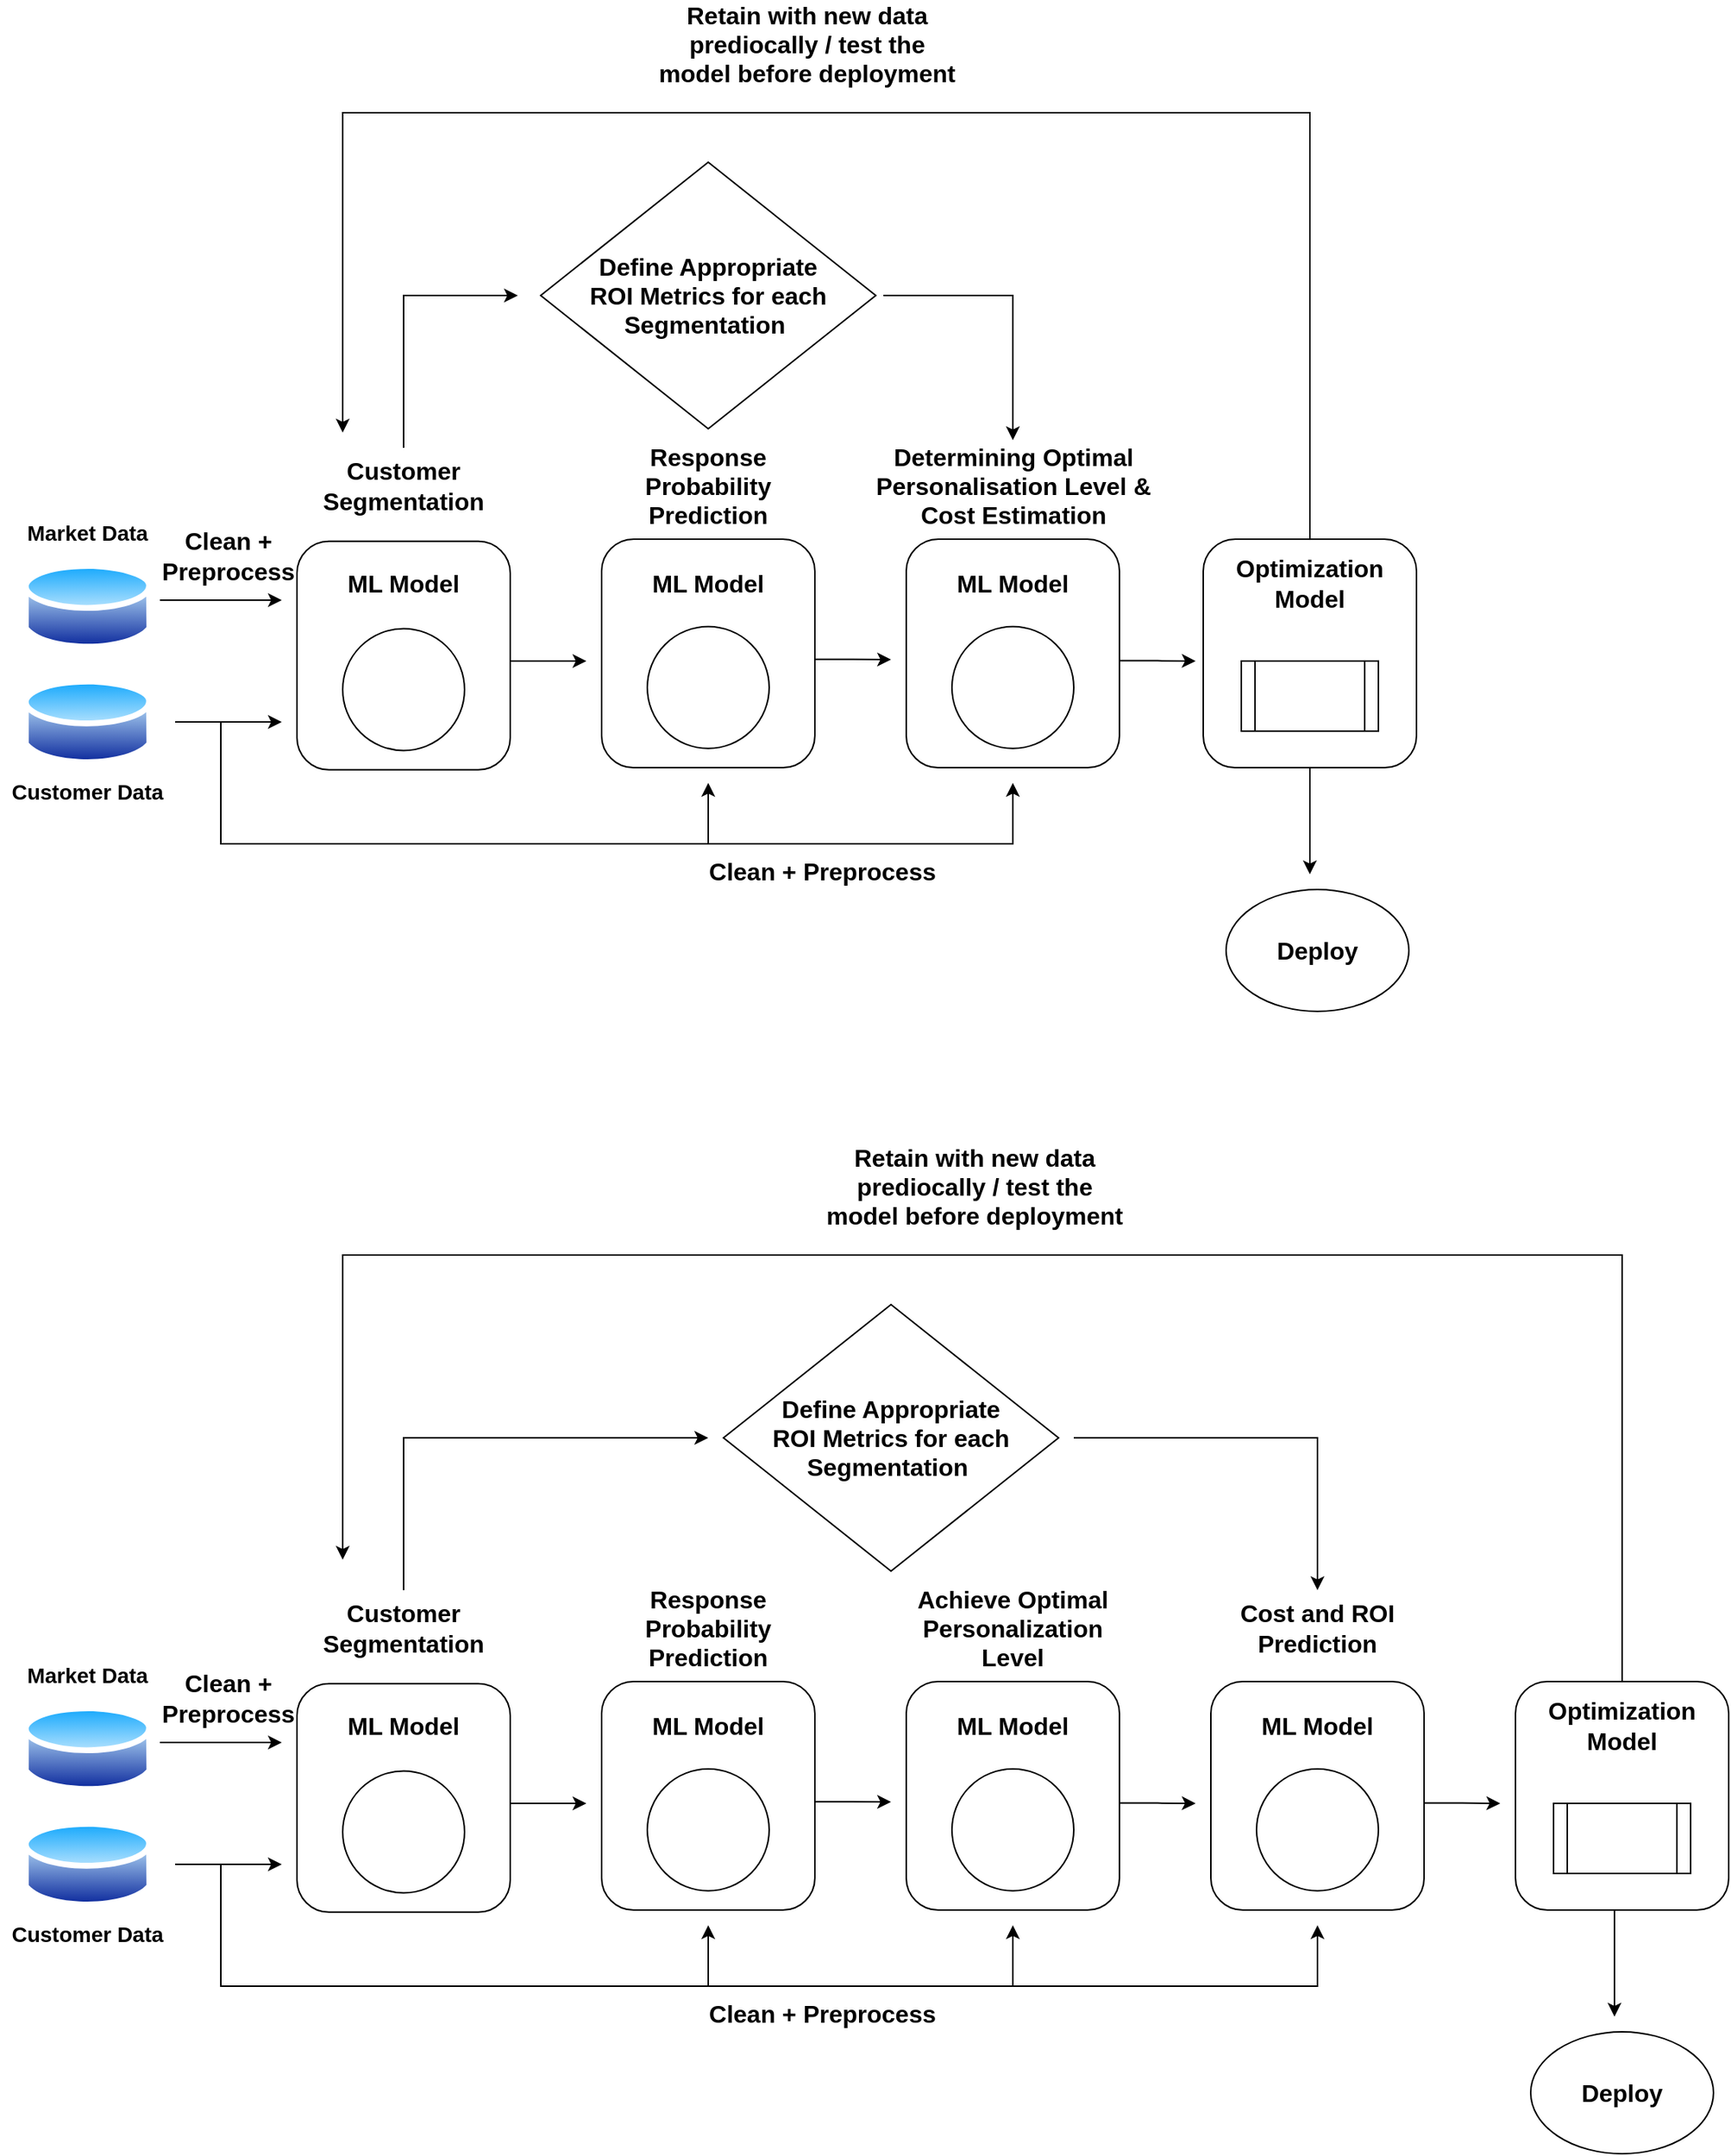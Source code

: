 <mxfile version="26.1.1">
  <diagram name="Page-1" id="qCMlR8g_XrH_YXfJJpCa">
    <mxGraphModel dx="1313" dy="653" grid="1" gridSize="10" guides="1" tooltips="1" connect="1" arrows="1" fold="1" page="1" pageScale="1" pageWidth="850" pageHeight="1100" math="0" shadow="0">
      <root>
        <mxCell id="0" />
        <mxCell id="1" parent="0" />
        <mxCell id="LjDfVRl0ufvT3sGH3APk-40" value="&lt;b&gt;&lt;font style=&quot;font-size: 14px;&quot;&gt;Customer Data&lt;/font&gt;&lt;/b&gt;" style="text;strokeColor=none;align=center;fillColor=none;html=1;verticalAlign=middle;whiteSpace=wrap;rounded=0;" vertex="1" parent="1">
          <mxGeometry x="70" y="690" width="115" height="52.63" as="geometry" />
        </mxCell>
        <mxCell id="LjDfVRl0ufvT3sGH3APk-44" value="" style="endArrow=classic;html=1;rounded=0;" edge="1" parent="1">
          <mxGeometry width="50" height="50" relative="1" as="geometry">
            <mxPoint x="185" y="670" as="sourcePoint" />
            <mxPoint x="255" y="670" as="targetPoint" />
          </mxGeometry>
        </mxCell>
        <mxCell id="LjDfVRl0ufvT3sGH3APk-56" value="" style="endArrow=classic;html=1;rounded=0;exitX=0.524;exitY=-0.002;exitDx=0;exitDy=0;exitPerimeter=0;" edge="1" parent="1" source="LjDfVRl0ufvT3sGH3APk-41">
          <mxGeometry width="50" height="50" relative="1" as="geometry">
            <mxPoint x="405" y="627.81" as="sourcePoint" />
            <mxPoint x="455" y="630" as="targetPoint" />
          </mxGeometry>
        </mxCell>
        <mxCell id="LjDfVRl0ufvT3sGH3APk-57" value="" style="endArrow=classic;html=1;rounded=0;" edge="1" parent="1">
          <mxGeometry width="50" height="50" relative="1" as="geometry">
            <mxPoint x="215" y="670" as="sourcePoint" />
            <mxPoint x="535" y="710" as="targetPoint" />
            <Array as="points">
              <mxPoint x="215" y="750" />
              <mxPoint x="535" y="750" />
            </Array>
          </mxGeometry>
        </mxCell>
        <mxCell id="LjDfVRl0ufvT3sGH3APk-64" value="" style="group" vertex="1" connectable="0" parent="1">
          <mxGeometry x="665" y="550" width="140" height="150" as="geometry" />
        </mxCell>
        <mxCell id="LjDfVRl0ufvT3sGH3APk-84" style="edgeStyle=orthogonalEdgeStyle;rounded=0;orthogonalLoop=1;jettySize=auto;html=1;exitX=0.532;exitY=0.004;exitDx=0;exitDy=0;exitPerimeter=0;" edge="1" parent="LjDfVRl0ufvT3sGH3APk-64" source="LjDfVRl0ufvT3sGH3APk-65">
          <mxGeometry relative="1" as="geometry">
            <mxPoint x="190" y="80" as="targetPoint" />
          </mxGeometry>
        </mxCell>
        <mxCell id="LjDfVRl0ufvT3sGH3APk-65" value="" style="rounded=1;whiteSpace=wrap;html=1;direction=south;" vertex="1" parent="LjDfVRl0ufvT3sGH3APk-64">
          <mxGeometry width="140" height="150" as="geometry" />
        </mxCell>
        <mxCell id="LjDfVRl0ufvT3sGH3APk-66" value="" style="ellipse;whiteSpace=wrap;html=1;aspect=fixed;container=1;" vertex="1" parent="LjDfVRl0ufvT3sGH3APk-64">
          <mxGeometry x="30" y="57.37" width="80" height="80" as="geometry">
            <mxRectangle x="30" y="57.37" width="50" height="40" as="alternateBounds" />
          </mxGeometry>
        </mxCell>
        <mxCell id="LjDfVRl0ufvT3sGH3APk-74" value="&lt;font style=&quot;font-size: 16px;&quot;&gt;&lt;b&gt;ML Model&lt;/b&gt;&lt;/font&gt;" style="text;strokeColor=none;align=center;fillColor=none;html=1;verticalAlign=middle;whiteSpace=wrap;rounded=0;" vertex="1" parent="LjDfVRl0ufvT3sGH3APk-64">
          <mxGeometry x="20" y="10" width="100" height="38.63" as="geometry" />
        </mxCell>
        <mxCell id="LjDfVRl0ufvT3sGH3APk-68" value="&lt;span style=&quot;font-size: 16px;&quot;&gt;&lt;b&gt;Determining Optimal Personalisation Level &amp;amp; Cost Estimation&lt;/b&gt;&lt;/span&gt;" style="text;strokeColor=none;align=center;fillColor=none;html=1;verticalAlign=middle;whiteSpace=wrap;rounded=0;" vertex="1" parent="1">
          <mxGeometry x="637.5" y="485" width="195" height="60" as="geometry" />
        </mxCell>
        <mxCell id="LjDfVRl0ufvT3sGH3APk-63" value="&lt;b&gt;&lt;font style=&quot;font-size: 16px;&quot;&gt;Response Probability Prediction&lt;/font&gt;&lt;/b&gt;" style="text;strokeColor=none;align=center;fillColor=none;html=1;verticalAlign=middle;whiteSpace=wrap;rounded=0;" vertex="1" parent="1">
          <mxGeometry x="465" y="490" width="140" height="50" as="geometry" />
        </mxCell>
        <mxCell id="LjDfVRl0ufvT3sGH3APk-45" value="&lt;b&gt;&lt;font style=&quot;font-size: 16px;&quot;&gt;Customer Segmentation&lt;/font&gt;&lt;/b&gt;" style="text;strokeColor=none;align=center;fillColor=none;html=1;verticalAlign=middle;whiteSpace=wrap;rounded=0;" vertex="1" parent="1">
          <mxGeometry x="265" y="490" width="140" height="50" as="geometry" />
        </mxCell>
        <mxCell id="LjDfVRl0ufvT3sGH3APk-70" value="" style="group" vertex="1" connectable="0" parent="1">
          <mxGeometry x="465" y="550" width="140" height="150" as="geometry" />
        </mxCell>
        <mxCell id="LjDfVRl0ufvT3sGH3APk-77" style="edgeStyle=orthogonalEdgeStyle;rounded=0;orthogonalLoop=1;jettySize=auto;html=1;exitX=0.526;exitY=-0.003;exitDx=0;exitDy=0;exitPerimeter=0;" edge="1" parent="LjDfVRl0ufvT3sGH3APk-70" source="LjDfVRl0ufvT3sGH3APk-61">
          <mxGeometry relative="1" as="geometry">
            <mxPoint x="190" y="79" as="targetPoint" />
          </mxGeometry>
        </mxCell>
        <mxCell id="LjDfVRl0ufvT3sGH3APk-61" value="" style="rounded=1;whiteSpace=wrap;html=1;direction=south;" vertex="1" parent="LjDfVRl0ufvT3sGH3APk-70">
          <mxGeometry width="140" height="150" as="geometry" />
        </mxCell>
        <mxCell id="LjDfVRl0ufvT3sGH3APk-75" value="" style="group" vertex="1" connectable="0" parent="LjDfVRl0ufvT3sGH3APk-70">
          <mxGeometry x="20" y="10" width="100" height="127.37" as="geometry" />
        </mxCell>
        <mxCell id="LjDfVRl0ufvT3sGH3APk-62" value="" style="ellipse;whiteSpace=wrap;html=1;aspect=fixed;" vertex="1" parent="LjDfVRl0ufvT3sGH3APk-75">
          <mxGeometry x="10" y="47.37" width="80" height="80" as="geometry" />
        </mxCell>
        <mxCell id="LjDfVRl0ufvT3sGH3APk-73" value="&lt;font style=&quot;font-size: 16px;&quot;&gt;&lt;b&gt;ML Model&lt;/b&gt;&lt;/font&gt;" style="text;strokeColor=none;align=center;fillColor=none;html=1;verticalAlign=middle;whiteSpace=wrap;rounded=0;" vertex="1" parent="LjDfVRl0ufvT3sGH3APk-75">
          <mxGeometry width="100" height="38.63" as="geometry" />
        </mxCell>
        <mxCell id="LjDfVRl0ufvT3sGH3APk-72" value="" style="group" vertex="1" connectable="0" parent="1">
          <mxGeometry x="265" y="551.37" width="140" height="150" as="geometry" />
        </mxCell>
        <mxCell id="LjDfVRl0ufvT3sGH3APk-41" value="" style="rounded=1;whiteSpace=wrap;html=1;direction=south;" vertex="1" parent="LjDfVRl0ufvT3sGH3APk-72">
          <mxGeometry width="140" height="150" as="geometry" />
        </mxCell>
        <mxCell id="LjDfVRl0ufvT3sGH3APk-43" value="" style="ellipse;whiteSpace=wrap;html=1;aspect=fixed;container=1;" vertex="1" parent="LjDfVRl0ufvT3sGH3APk-72">
          <mxGeometry x="30" y="57.37" width="80" height="80" as="geometry" />
        </mxCell>
        <mxCell id="LjDfVRl0ufvT3sGH3APk-71" value="&lt;font style=&quot;font-size: 16px;&quot;&gt;&lt;b&gt;ML Model&lt;/b&gt;&lt;/font&gt;" style="text;strokeColor=none;align=center;fillColor=none;html=1;verticalAlign=middle;whiteSpace=wrap;rounded=0;" vertex="1" parent="LjDfVRl0ufvT3sGH3APk-72">
          <mxGeometry x="20" y="8.63" width="100" height="38.63" as="geometry" />
        </mxCell>
        <mxCell id="LjDfVRl0ufvT3sGH3APk-78" value="" style="endArrow=classic;html=1;rounded=0;" edge="1" parent="1">
          <mxGeometry width="50" height="50" relative="1" as="geometry">
            <mxPoint x="535" y="750" as="sourcePoint" />
            <mxPoint x="735" y="710" as="targetPoint" />
            <Array as="points">
              <mxPoint x="735" y="750" />
            </Array>
          </mxGeometry>
        </mxCell>
        <mxCell id="LjDfVRl0ufvT3sGH3APk-94" value="" style="endArrow=classic;html=1;rounded=0;" edge="1" parent="1">
          <mxGeometry width="50" height="50" relative="1" as="geometry">
            <mxPoint x="335" y="490" as="sourcePoint" />
            <mxPoint x="410" y="390" as="targetPoint" />
            <Array as="points">
              <mxPoint x="335" y="390" />
            </Array>
          </mxGeometry>
        </mxCell>
        <mxCell id="LjDfVRl0ufvT3sGH3APk-96" value="" style="endArrow=classic;html=1;rounded=0;entryX=0.5;entryY=0;entryDx=0;entryDy=0;" edge="1" parent="1" target="LjDfVRl0ufvT3sGH3APk-68">
          <mxGeometry width="50" height="50" relative="1" as="geometry">
            <mxPoint x="650" y="390" as="sourcePoint" />
            <mxPoint x="720" y="480" as="targetPoint" />
            <Array as="points">
              <mxPoint x="735" y="390" />
            </Array>
          </mxGeometry>
        </mxCell>
        <mxCell id="LjDfVRl0ufvT3sGH3APk-98" value="" style="image;aspect=fixed;perimeter=ellipsePerimeter;html=1;align=center;shadow=0;dashed=0;spacingTop=3;image=img/lib/active_directory/database.svg;" vertex="1" parent="1">
          <mxGeometry x="85" y="638.47" width="85" height="62.9" as="geometry" />
        </mxCell>
        <mxCell id="LjDfVRl0ufvT3sGH3APk-100" value="" style="image;aspect=fixed;perimeter=ellipsePerimeter;html=1;align=center;shadow=0;dashed=0;spacingTop=3;image=img/lib/active_directory/database.svg;" vertex="1" parent="1">
          <mxGeometry x="85" y="562.63" width="85" height="62.9" as="geometry" />
        </mxCell>
        <mxCell id="LjDfVRl0ufvT3sGH3APk-101" value="&lt;b&gt;&lt;font style=&quot;font-size: 14px;&quot;&gt;Market Data&lt;/font&gt;&lt;/b&gt;" style="text;strokeColor=none;align=center;fillColor=none;html=1;verticalAlign=middle;whiteSpace=wrap;rounded=0;" vertex="1" parent="1">
          <mxGeometry x="70" y="520" width="115" height="52.63" as="geometry" />
        </mxCell>
        <mxCell id="LjDfVRl0ufvT3sGH3APk-102" value="" style="endArrow=classic;html=1;rounded=0;" edge="1" parent="1">
          <mxGeometry width="50" height="50" relative="1" as="geometry">
            <mxPoint x="175" y="590" as="sourcePoint" />
            <mxPoint x="255" y="590" as="targetPoint" />
          </mxGeometry>
        </mxCell>
        <mxCell id="LjDfVRl0ufvT3sGH3APk-103" value="" style="group" vertex="1" connectable="0" parent="1">
          <mxGeometry x="860" y="550" width="140" height="150" as="geometry" />
        </mxCell>
        <mxCell id="LjDfVRl0ufvT3sGH3APk-105" value="" style="rounded=1;whiteSpace=wrap;html=1;direction=south;" vertex="1" parent="LjDfVRl0ufvT3sGH3APk-103">
          <mxGeometry width="140" height="150" as="geometry" />
        </mxCell>
        <mxCell id="LjDfVRl0ufvT3sGH3APk-107" value="&lt;font style=&quot;font-size: 16px;&quot;&gt;&lt;b&gt;Optimization&lt;/b&gt;&lt;/font&gt;&lt;div&gt;&lt;font style=&quot;font-size: 16px;&quot;&gt;&lt;b&gt;Model&lt;/b&gt;&lt;/font&gt;&lt;/div&gt;" style="text;strokeColor=none;align=center;fillColor=none;html=1;verticalAlign=middle;whiteSpace=wrap;rounded=0;" vertex="1" parent="LjDfVRl0ufvT3sGH3APk-103">
          <mxGeometry x="20" y="10" width="100" height="38.63" as="geometry" />
        </mxCell>
        <mxCell id="LjDfVRl0ufvT3sGH3APk-108" value="" style="shape=process;whiteSpace=wrap;html=1;backgroundOutline=1;" vertex="1" parent="LjDfVRl0ufvT3sGH3APk-103">
          <mxGeometry x="25" y="80" width="90" height="46" as="geometry" />
        </mxCell>
        <mxCell id="LjDfVRl0ufvT3sGH3APk-109" value="&lt;b&gt;&lt;font style=&quot;font-size: 16px;&quot;&gt;Clean + Preprocess&lt;/font&gt;&lt;/b&gt;" style="text;strokeColor=none;align=center;fillColor=none;html=1;verticalAlign=middle;whiteSpace=wrap;rounded=0;" vertex="1" parent="1">
          <mxGeometry x="525" y="742.63" width="170" height="50" as="geometry" />
        </mxCell>
        <mxCell id="LjDfVRl0ufvT3sGH3APk-110" value="&lt;b&gt;&lt;font style=&quot;font-size: 16px;&quot;&gt;Clean +&lt;/font&gt;&lt;/b&gt;&lt;div&gt;&lt;b&gt;&lt;font style=&quot;font-size: 16px;&quot;&gt;Preprocess&lt;/font&gt;&lt;/b&gt;&lt;/div&gt;" style="text;strokeColor=none;align=center;fillColor=none;html=1;verticalAlign=middle;whiteSpace=wrap;rounded=0;" vertex="1" parent="1">
          <mxGeometry x="170" y="551.37" width="100" height="20" as="geometry" />
        </mxCell>
        <mxCell id="LjDfVRl0ufvT3sGH3APk-111" value="" style="endArrow=classic;html=1;rounded=0;exitX=0;exitY=0.5;exitDx=0;exitDy=0;" edge="1" parent="1" source="LjDfVRl0ufvT3sGH3APk-105">
          <mxGeometry width="50" height="50" relative="1" as="geometry">
            <mxPoint x="1135" y="540" as="sourcePoint" />
            <mxPoint x="295" y="480" as="targetPoint" />
            <Array as="points">
              <mxPoint x="930" y="270" />
              <mxPoint x="295" y="270" />
            </Array>
          </mxGeometry>
        </mxCell>
        <mxCell id="LjDfVRl0ufvT3sGH3APk-112" value="&lt;b&gt;&lt;font style=&quot;font-size: 16px;&quot;&gt;Retain with new data prediocally / test the model before deployment&lt;/font&gt;&lt;/b&gt;" style="text;strokeColor=none;align=center;fillColor=none;html=1;verticalAlign=middle;whiteSpace=wrap;rounded=0;" vertex="1" parent="1">
          <mxGeometry x="500" y="200" width="200" height="50" as="geometry" />
        </mxCell>
        <mxCell id="LjDfVRl0ufvT3sGH3APk-113" value="" style="endArrow=classic;html=1;rounded=0;" edge="1" parent="1">
          <mxGeometry width="50" height="50" relative="1" as="geometry">
            <mxPoint x="930" y="700" as="sourcePoint" />
            <mxPoint x="930" y="770" as="targetPoint" />
          </mxGeometry>
        </mxCell>
        <mxCell id="LjDfVRl0ufvT3sGH3APk-114" value="" style="ellipse;whiteSpace=wrap;html=1;" vertex="1" parent="1">
          <mxGeometry x="875" y="780" width="120" height="80" as="geometry" />
        </mxCell>
        <mxCell id="LjDfVRl0ufvT3sGH3APk-115" value="&lt;b&gt;&lt;font style=&quot;font-size: 16px;&quot;&gt;Deploy&lt;/font&gt;&lt;/b&gt;" style="text;strokeColor=none;align=center;fillColor=none;html=1;verticalAlign=middle;whiteSpace=wrap;rounded=0;" vertex="1" parent="1">
          <mxGeometry x="905" y="805" width="60" height="30" as="geometry" />
        </mxCell>
        <mxCell id="LjDfVRl0ufvT3sGH3APk-117" value="&lt;b&gt;&lt;font style=&quot;font-size: 14px;&quot;&gt;Customer Data&lt;/font&gt;&lt;/b&gt;" style="text;strokeColor=none;align=center;fillColor=none;html=1;verticalAlign=middle;whiteSpace=wrap;rounded=0;" vertex="1" parent="1">
          <mxGeometry x="70" y="1440" width="115" height="52.63" as="geometry" />
        </mxCell>
        <mxCell id="LjDfVRl0ufvT3sGH3APk-118" value="" style="endArrow=classic;html=1;rounded=0;" edge="1" parent="1">
          <mxGeometry width="50" height="50" relative="1" as="geometry">
            <mxPoint x="185" y="1420" as="sourcePoint" />
            <mxPoint x="255" y="1420" as="targetPoint" />
          </mxGeometry>
        </mxCell>
        <mxCell id="LjDfVRl0ufvT3sGH3APk-119" value="" style="endArrow=classic;html=1;rounded=0;exitX=0.524;exitY=-0.002;exitDx=0;exitDy=0;exitPerimeter=0;" edge="1" parent="1" source="LjDfVRl0ufvT3sGH3APk-136">
          <mxGeometry width="50" height="50" relative="1" as="geometry">
            <mxPoint x="405" y="1377.81" as="sourcePoint" />
            <mxPoint x="455" y="1380" as="targetPoint" />
          </mxGeometry>
        </mxCell>
        <mxCell id="LjDfVRl0ufvT3sGH3APk-120" value="" style="endArrow=classic;html=1;rounded=0;" edge="1" parent="1">
          <mxGeometry width="50" height="50" relative="1" as="geometry">
            <mxPoint x="215" y="1420" as="sourcePoint" />
            <mxPoint x="535" y="1460" as="targetPoint" />
            <Array as="points">
              <mxPoint x="215" y="1500" />
              <mxPoint x="535" y="1500" />
            </Array>
          </mxGeometry>
        </mxCell>
        <mxCell id="LjDfVRl0ufvT3sGH3APk-121" value="" style="group" vertex="1" connectable="0" parent="1">
          <mxGeometry x="665" y="1300" width="140" height="150" as="geometry" />
        </mxCell>
        <mxCell id="LjDfVRl0ufvT3sGH3APk-122" style="edgeStyle=orthogonalEdgeStyle;rounded=0;orthogonalLoop=1;jettySize=auto;html=1;exitX=0.532;exitY=0.004;exitDx=0;exitDy=0;exitPerimeter=0;" edge="1" parent="LjDfVRl0ufvT3sGH3APk-121" source="LjDfVRl0ufvT3sGH3APk-123">
          <mxGeometry relative="1" as="geometry">
            <mxPoint x="190" y="80" as="targetPoint" />
          </mxGeometry>
        </mxCell>
        <mxCell id="LjDfVRl0ufvT3sGH3APk-123" value="" style="rounded=1;whiteSpace=wrap;html=1;direction=south;" vertex="1" parent="LjDfVRl0ufvT3sGH3APk-121">
          <mxGeometry width="140" height="150" as="geometry" />
        </mxCell>
        <mxCell id="LjDfVRl0ufvT3sGH3APk-124" value="" style="ellipse;whiteSpace=wrap;html=1;aspect=fixed;container=1;" vertex="1" parent="LjDfVRl0ufvT3sGH3APk-121">
          <mxGeometry x="30" y="57.37" width="80" height="80" as="geometry">
            <mxRectangle x="30" y="57.37" width="50" height="40" as="alternateBounds" />
          </mxGeometry>
        </mxCell>
        <mxCell id="LjDfVRl0ufvT3sGH3APk-125" value="&lt;font style=&quot;font-size: 16px;&quot;&gt;&lt;b&gt;ML Model&lt;/b&gt;&lt;/font&gt;" style="text;strokeColor=none;align=center;fillColor=none;html=1;verticalAlign=middle;whiteSpace=wrap;rounded=0;" vertex="1" parent="LjDfVRl0ufvT3sGH3APk-121">
          <mxGeometry x="20" y="10" width="100" height="38.63" as="geometry" />
        </mxCell>
        <mxCell id="LjDfVRl0ufvT3sGH3APk-126" value="&lt;b&gt;&lt;font style=&quot;font-size: 16px;&quot;&gt;Achieve Optimal Personalization Level&lt;/font&gt;&lt;/b&gt;" style="text;strokeColor=none;align=center;fillColor=none;html=1;verticalAlign=middle;whiteSpace=wrap;rounded=0;" vertex="1" parent="1">
          <mxGeometry x="665" y="1250" width="140" height="30" as="geometry" />
        </mxCell>
        <mxCell id="LjDfVRl0ufvT3sGH3APk-127" value="&lt;b&gt;&lt;font style=&quot;font-size: 16px;&quot;&gt;Response Probability Prediction&lt;/font&gt;&lt;/b&gt;" style="text;strokeColor=none;align=center;fillColor=none;html=1;verticalAlign=middle;whiteSpace=wrap;rounded=0;" vertex="1" parent="1">
          <mxGeometry x="465" y="1240" width="140" height="50" as="geometry" />
        </mxCell>
        <mxCell id="LjDfVRl0ufvT3sGH3APk-128" value="&lt;b&gt;&lt;font style=&quot;font-size: 16px;&quot;&gt;Customer Segmentation&lt;/font&gt;&lt;/b&gt;" style="text;strokeColor=none;align=center;fillColor=none;html=1;verticalAlign=middle;whiteSpace=wrap;rounded=0;" vertex="1" parent="1">
          <mxGeometry x="265" y="1240" width="140" height="50" as="geometry" />
        </mxCell>
        <mxCell id="LjDfVRl0ufvT3sGH3APk-129" value="" style="group" vertex="1" connectable="0" parent="1">
          <mxGeometry x="465" y="1300" width="140" height="150" as="geometry" />
        </mxCell>
        <mxCell id="LjDfVRl0ufvT3sGH3APk-130" style="edgeStyle=orthogonalEdgeStyle;rounded=0;orthogonalLoop=1;jettySize=auto;html=1;exitX=0.526;exitY=-0.003;exitDx=0;exitDy=0;exitPerimeter=0;" edge="1" parent="LjDfVRl0ufvT3sGH3APk-129" source="LjDfVRl0ufvT3sGH3APk-131">
          <mxGeometry relative="1" as="geometry">
            <mxPoint x="190" y="79" as="targetPoint" />
          </mxGeometry>
        </mxCell>
        <mxCell id="LjDfVRl0ufvT3sGH3APk-131" value="" style="rounded=1;whiteSpace=wrap;html=1;direction=south;" vertex="1" parent="LjDfVRl0ufvT3sGH3APk-129">
          <mxGeometry width="140" height="150" as="geometry" />
        </mxCell>
        <mxCell id="LjDfVRl0ufvT3sGH3APk-132" value="" style="group" vertex="1" connectable="0" parent="LjDfVRl0ufvT3sGH3APk-129">
          <mxGeometry x="20" y="10" width="100" height="127.37" as="geometry" />
        </mxCell>
        <mxCell id="LjDfVRl0ufvT3sGH3APk-133" value="" style="ellipse;whiteSpace=wrap;html=1;aspect=fixed;" vertex="1" parent="LjDfVRl0ufvT3sGH3APk-132">
          <mxGeometry x="10" y="47.37" width="80" height="80" as="geometry" />
        </mxCell>
        <mxCell id="LjDfVRl0ufvT3sGH3APk-134" value="&lt;font style=&quot;font-size: 16px;&quot;&gt;&lt;b&gt;ML Model&lt;/b&gt;&lt;/font&gt;" style="text;strokeColor=none;align=center;fillColor=none;html=1;verticalAlign=middle;whiteSpace=wrap;rounded=0;" vertex="1" parent="LjDfVRl0ufvT3sGH3APk-132">
          <mxGeometry width="100" height="38.63" as="geometry" />
        </mxCell>
        <mxCell id="LjDfVRl0ufvT3sGH3APk-135" value="" style="group" vertex="1" connectable="0" parent="1">
          <mxGeometry x="265" y="1301.37" width="140" height="150" as="geometry" />
        </mxCell>
        <mxCell id="LjDfVRl0ufvT3sGH3APk-136" value="" style="rounded=1;whiteSpace=wrap;html=1;direction=south;" vertex="1" parent="LjDfVRl0ufvT3sGH3APk-135">
          <mxGeometry width="140" height="150" as="geometry" />
        </mxCell>
        <mxCell id="LjDfVRl0ufvT3sGH3APk-137" value="" style="ellipse;whiteSpace=wrap;html=1;aspect=fixed;container=1;" vertex="1" parent="LjDfVRl0ufvT3sGH3APk-135">
          <mxGeometry x="30" y="57.37" width="80" height="80" as="geometry" />
        </mxCell>
        <mxCell id="LjDfVRl0ufvT3sGH3APk-138" value="&lt;font style=&quot;font-size: 16px;&quot;&gt;&lt;b&gt;ML Model&lt;/b&gt;&lt;/font&gt;" style="text;strokeColor=none;align=center;fillColor=none;html=1;verticalAlign=middle;whiteSpace=wrap;rounded=0;" vertex="1" parent="LjDfVRl0ufvT3sGH3APk-135">
          <mxGeometry x="20" y="8.63" width="100" height="38.63" as="geometry" />
        </mxCell>
        <mxCell id="LjDfVRl0ufvT3sGH3APk-139" value="" style="endArrow=classic;html=1;rounded=0;" edge="1" parent="1">
          <mxGeometry width="50" height="50" relative="1" as="geometry">
            <mxPoint x="535" y="1500" as="sourcePoint" />
            <mxPoint x="735" y="1460" as="targetPoint" />
            <Array as="points">
              <mxPoint x="735" y="1500" />
            </Array>
          </mxGeometry>
        </mxCell>
        <mxCell id="LjDfVRl0ufvT3sGH3APk-140" value="&lt;b&gt;&lt;font style=&quot;font-size: 16px;&quot;&gt;Cost and ROI&lt;/font&gt;&lt;/b&gt;&lt;div&gt;&lt;b&gt;&lt;font style=&quot;font-size: 16px;&quot;&gt;Prediction&lt;/font&gt;&lt;/b&gt;&lt;/div&gt;" style="text;strokeColor=none;align=center;fillColor=none;html=1;verticalAlign=middle;whiteSpace=wrap;rounded=0;" vertex="1" parent="1">
          <mxGeometry x="865" y="1250" width="140" height="30" as="geometry" />
        </mxCell>
        <mxCell id="LjDfVRl0ufvT3sGH3APk-141" value="" style="endArrow=classic;html=1;rounded=0;" edge="1" parent="1">
          <mxGeometry width="50" height="50" relative="1" as="geometry">
            <mxPoint x="735" y="1500" as="sourcePoint" />
            <mxPoint x="935" y="1460" as="targetPoint" />
            <Array as="points">
              <mxPoint x="935" y="1500" />
            </Array>
          </mxGeometry>
        </mxCell>
        <mxCell id="LjDfVRl0ufvT3sGH3APk-142" value="" style="group" vertex="1" connectable="0" parent="1">
          <mxGeometry x="865" y="1300" width="140" height="150" as="geometry" />
        </mxCell>
        <mxCell id="LjDfVRl0ufvT3sGH3APk-143" style="edgeStyle=orthogonalEdgeStyle;rounded=0;orthogonalLoop=1;jettySize=auto;html=1;exitX=0.532;exitY=0.004;exitDx=0;exitDy=0;exitPerimeter=0;" edge="1" parent="LjDfVRl0ufvT3sGH3APk-142" source="LjDfVRl0ufvT3sGH3APk-144">
          <mxGeometry relative="1" as="geometry">
            <mxPoint x="190" y="80" as="targetPoint" />
          </mxGeometry>
        </mxCell>
        <mxCell id="LjDfVRl0ufvT3sGH3APk-144" value="" style="rounded=1;whiteSpace=wrap;html=1;direction=south;" vertex="1" parent="LjDfVRl0ufvT3sGH3APk-142">
          <mxGeometry width="140" height="150" as="geometry" />
        </mxCell>
        <mxCell id="LjDfVRl0ufvT3sGH3APk-145" value="" style="ellipse;whiteSpace=wrap;html=1;aspect=fixed;container=1;" vertex="1" parent="LjDfVRl0ufvT3sGH3APk-142">
          <mxGeometry x="30" y="57.37" width="80" height="80" as="geometry" />
        </mxCell>
        <mxCell id="LjDfVRl0ufvT3sGH3APk-146" value="&lt;font style=&quot;font-size: 16px;&quot;&gt;&lt;b&gt;ML Model&lt;/b&gt;&lt;/font&gt;" style="text;strokeColor=none;align=center;fillColor=none;html=1;verticalAlign=middle;whiteSpace=wrap;rounded=0;" vertex="1" parent="LjDfVRl0ufvT3sGH3APk-142">
          <mxGeometry x="20" y="10" width="100" height="38.63" as="geometry" />
        </mxCell>
        <mxCell id="LjDfVRl0ufvT3sGH3APk-147" value="" style="rhombus;whiteSpace=wrap;html=1;" vertex="1" parent="1">
          <mxGeometry x="545" y="1052.5" width="220" height="175" as="geometry" />
        </mxCell>
        <mxCell id="LjDfVRl0ufvT3sGH3APk-148" value="" style="endArrow=classic;html=1;rounded=0;" edge="1" parent="1">
          <mxGeometry width="50" height="50" relative="1" as="geometry">
            <mxPoint x="335" y="1240" as="sourcePoint" />
            <mxPoint x="535" y="1140" as="targetPoint" />
            <Array as="points">
              <mxPoint x="335" y="1140" />
            </Array>
          </mxGeometry>
        </mxCell>
        <mxCell id="LjDfVRl0ufvT3sGH3APk-149" value="" style="endArrow=classic;html=1;rounded=0;" edge="1" parent="1">
          <mxGeometry width="50" height="50" relative="1" as="geometry">
            <mxPoint x="775" y="1140" as="sourcePoint" />
            <mxPoint x="935" y="1240" as="targetPoint" />
            <Array as="points">
              <mxPoint x="935" y="1140" />
            </Array>
          </mxGeometry>
        </mxCell>
        <mxCell id="LjDfVRl0ufvT3sGH3APk-150" value="&lt;b&gt;&lt;font style=&quot;font-size: 16px;&quot;&gt;Define Appropriate&lt;/font&gt;&lt;/b&gt;&lt;div&gt;&lt;b&gt;&lt;font style=&quot;font-size: 16px;&quot;&gt;ROI Metrics for each Segmentation&amp;nbsp;&lt;/font&gt;&lt;/b&gt;&lt;/div&gt;" style="text;strokeColor=none;align=center;fillColor=none;html=1;verticalAlign=middle;whiteSpace=wrap;rounded=0;" vertex="1" parent="1">
          <mxGeometry x="565" y="1110" width="180" height="60" as="geometry" />
        </mxCell>
        <mxCell id="LjDfVRl0ufvT3sGH3APk-151" value="" style="image;aspect=fixed;perimeter=ellipsePerimeter;html=1;align=center;shadow=0;dashed=0;spacingTop=3;image=img/lib/active_directory/database.svg;" vertex="1" parent="1">
          <mxGeometry x="85" y="1388.47" width="85" height="62.9" as="geometry" />
        </mxCell>
        <mxCell id="LjDfVRl0ufvT3sGH3APk-152" value="" style="image;aspect=fixed;perimeter=ellipsePerimeter;html=1;align=center;shadow=0;dashed=0;spacingTop=3;image=img/lib/active_directory/database.svg;" vertex="1" parent="1">
          <mxGeometry x="85" y="1312.63" width="85" height="62.9" as="geometry" />
        </mxCell>
        <mxCell id="LjDfVRl0ufvT3sGH3APk-153" value="&lt;b&gt;&lt;font style=&quot;font-size: 14px;&quot;&gt;Market Data&lt;/font&gt;&lt;/b&gt;" style="text;strokeColor=none;align=center;fillColor=none;html=1;verticalAlign=middle;whiteSpace=wrap;rounded=0;" vertex="1" parent="1">
          <mxGeometry x="70" y="1270" width="115" height="52.63" as="geometry" />
        </mxCell>
        <mxCell id="LjDfVRl0ufvT3sGH3APk-154" value="" style="endArrow=classic;html=1;rounded=0;" edge="1" parent="1">
          <mxGeometry width="50" height="50" relative="1" as="geometry">
            <mxPoint x="175" y="1340" as="sourcePoint" />
            <mxPoint x="255" y="1340" as="targetPoint" />
          </mxGeometry>
        </mxCell>
        <mxCell id="LjDfVRl0ufvT3sGH3APk-155" value="" style="group" vertex="1" connectable="0" parent="1">
          <mxGeometry x="1065" y="1300" width="140" height="150" as="geometry" />
        </mxCell>
        <mxCell id="LjDfVRl0ufvT3sGH3APk-156" value="" style="rounded=1;whiteSpace=wrap;html=1;direction=south;" vertex="1" parent="LjDfVRl0ufvT3sGH3APk-155">
          <mxGeometry width="140" height="150" as="geometry" />
        </mxCell>
        <mxCell id="LjDfVRl0ufvT3sGH3APk-157" value="&lt;font style=&quot;font-size: 16px;&quot;&gt;&lt;b&gt;Optimization&lt;/b&gt;&lt;/font&gt;&lt;div&gt;&lt;font style=&quot;font-size: 16px;&quot;&gt;&lt;b&gt;Model&lt;/b&gt;&lt;/font&gt;&lt;/div&gt;" style="text;strokeColor=none;align=center;fillColor=none;html=1;verticalAlign=middle;whiteSpace=wrap;rounded=0;" vertex="1" parent="LjDfVRl0ufvT3sGH3APk-155">
          <mxGeometry x="20" y="10" width="100" height="38.63" as="geometry" />
        </mxCell>
        <mxCell id="LjDfVRl0ufvT3sGH3APk-158" value="" style="shape=process;whiteSpace=wrap;html=1;backgroundOutline=1;" vertex="1" parent="LjDfVRl0ufvT3sGH3APk-155">
          <mxGeometry x="25" y="80" width="90" height="46" as="geometry" />
        </mxCell>
        <mxCell id="LjDfVRl0ufvT3sGH3APk-159" value="&lt;b&gt;&lt;font style=&quot;font-size: 16px;&quot;&gt;Clean + Preprocess&lt;/font&gt;&lt;/b&gt;" style="text;strokeColor=none;align=center;fillColor=none;html=1;verticalAlign=middle;whiteSpace=wrap;rounded=0;" vertex="1" parent="1">
          <mxGeometry x="525" y="1492.63" width="170" height="50" as="geometry" />
        </mxCell>
        <mxCell id="LjDfVRl0ufvT3sGH3APk-160" value="&lt;b&gt;&lt;font style=&quot;font-size: 16px;&quot;&gt;Clean +&lt;/font&gt;&lt;/b&gt;&lt;div&gt;&lt;b&gt;&lt;font style=&quot;font-size: 16px;&quot;&gt;Preprocess&lt;/font&gt;&lt;/b&gt;&lt;/div&gt;" style="text;strokeColor=none;align=center;fillColor=none;html=1;verticalAlign=middle;whiteSpace=wrap;rounded=0;" vertex="1" parent="1">
          <mxGeometry x="170" y="1301.37" width="100" height="20" as="geometry" />
        </mxCell>
        <mxCell id="LjDfVRl0ufvT3sGH3APk-161" value="" style="endArrow=classic;html=1;rounded=0;exitX=0;exitY=0.5;exitDx=0;exitDy=0;" edge="1" parent="1" source="LjDfVRl0ufvT3sGH3APk-156">
          <mxGeometry width="50" height="50" relative="1" as="geometry">
            <mxPoint x="1135" y="1290" as="sourcePoint" />
            <mxPoint x="295" y="1220" as="targetPoint" />
            <Array as="points">
              <mxPoint x="1135" y="1020" />
              <mxPoint x="295" y="1020" />
            </Array>
          </mxGeometry>
        </mxCell>
        <mxCell id="LjDfVRl0ufvT3sGH3APk-162" value="&lt;b&gt;&lt;font style=&quot;font-size: 16px;&quot;&gt;Retain with new data prediocally / test the model before deployment&lt;/font&gt;&lt;/b&gt;" style="text;strokeColor=none;align=center;fillColor=none;html=1;verticalAlign=middle;whiteSpace=wrap;rounded=0;" vertex="1" parent="1">
          <mxGeometry x="610" y="950" width="200" height="50" as="geometry" />
        </mxCell>
        <mxCell id="LjDfVRl0ufvT3sGH3APk-163" value="" style="endArrow=classic;html=1;rounded=0;" edge="1" parent="1">
          <mxGeometry width="50" height="50" relative="1" as="geometry">
            <mxPoint x="1130" y="1450" as="sourcePoint" />
            <mxPoint x="1130" y="1520" as="targetPoint" />
          </mxGeometry>
        </mxCell>
        <mxCell id="LjDfVRl0ufvT3sGH3APk-164" value="" style="ellipse;whiteSpace=wrap;html=1;" vertex="1" parent="1">
          <mxGeometry x="1075" y="1530" width="120" height="80" as="geometry" />
        </mxCell>
        <mxCell id="LjDfVRl0ufvT3sGH3APk-165" value="&lt;b&gt;&lt;font style=&quot;font-size: 16px;&quot;&gt;Deploy&lt;/font&gt;&lt;/b&gt;" style="text;strokeColor=none;align=center;fillColor=none;html=1;verticalAlign=middle;whiteSpace=wrap;rounded=0;" vertex="1" parent="1">
          <mxGeometry x="1105" y="1555" width="60" height="30" as="geometry" />
        </mxCell>
        <mxCell id="LjDfVRl0ufvT3sGH3APk-166" value="" style="group" vertex="1" connectable="0" parent="1">
          <mxGeometry x="425" y="302.5" width="220" height="175" as="geometry" />
        </mxCell>
        <mxCell id="LjDfVRl0ufvT3sGH3APk-93" value="" style="rhombus;whiteSpace=wrap;html=1;" vertex="1" parent="LjDfVRl0ufvT3sGH3APk-166">
          <mxGeometry width="220" height="175" as="geometry" />
        </mxCell>
        <mxCell id="LjDfVRl0ufvT3sGH3APk-97" value="&lt;b&gt;&lt;font style=&quot;font-size: 16px;&quot;&gt;Define Appropriate&lt;/font&gt;&lt;/b&gt;&lt;div&gt;&lt;b&gt;&lt;font style=&quot;font-size: 16px;&quot;&gt;ROI Metrics for each Segmentation&amp;nbsp;&lt;/font&gt;&lt;/b&gt;&lt;/div&gt;" style="text;strokeColor=none;align=center;fillColor=none;html=1;verticalAlign=middle;whiteSpace=wrap;rounded=0;" vertex="1" parent="LjDfVRl0ufvT3sGH3APk-166">
          <mxGeometry x="20" y="57.5" width="180" height="60" as="geometry" />
        </mxCell>
      </root>
    </mxGraphModel>
  </diagram>
</mxfile>
